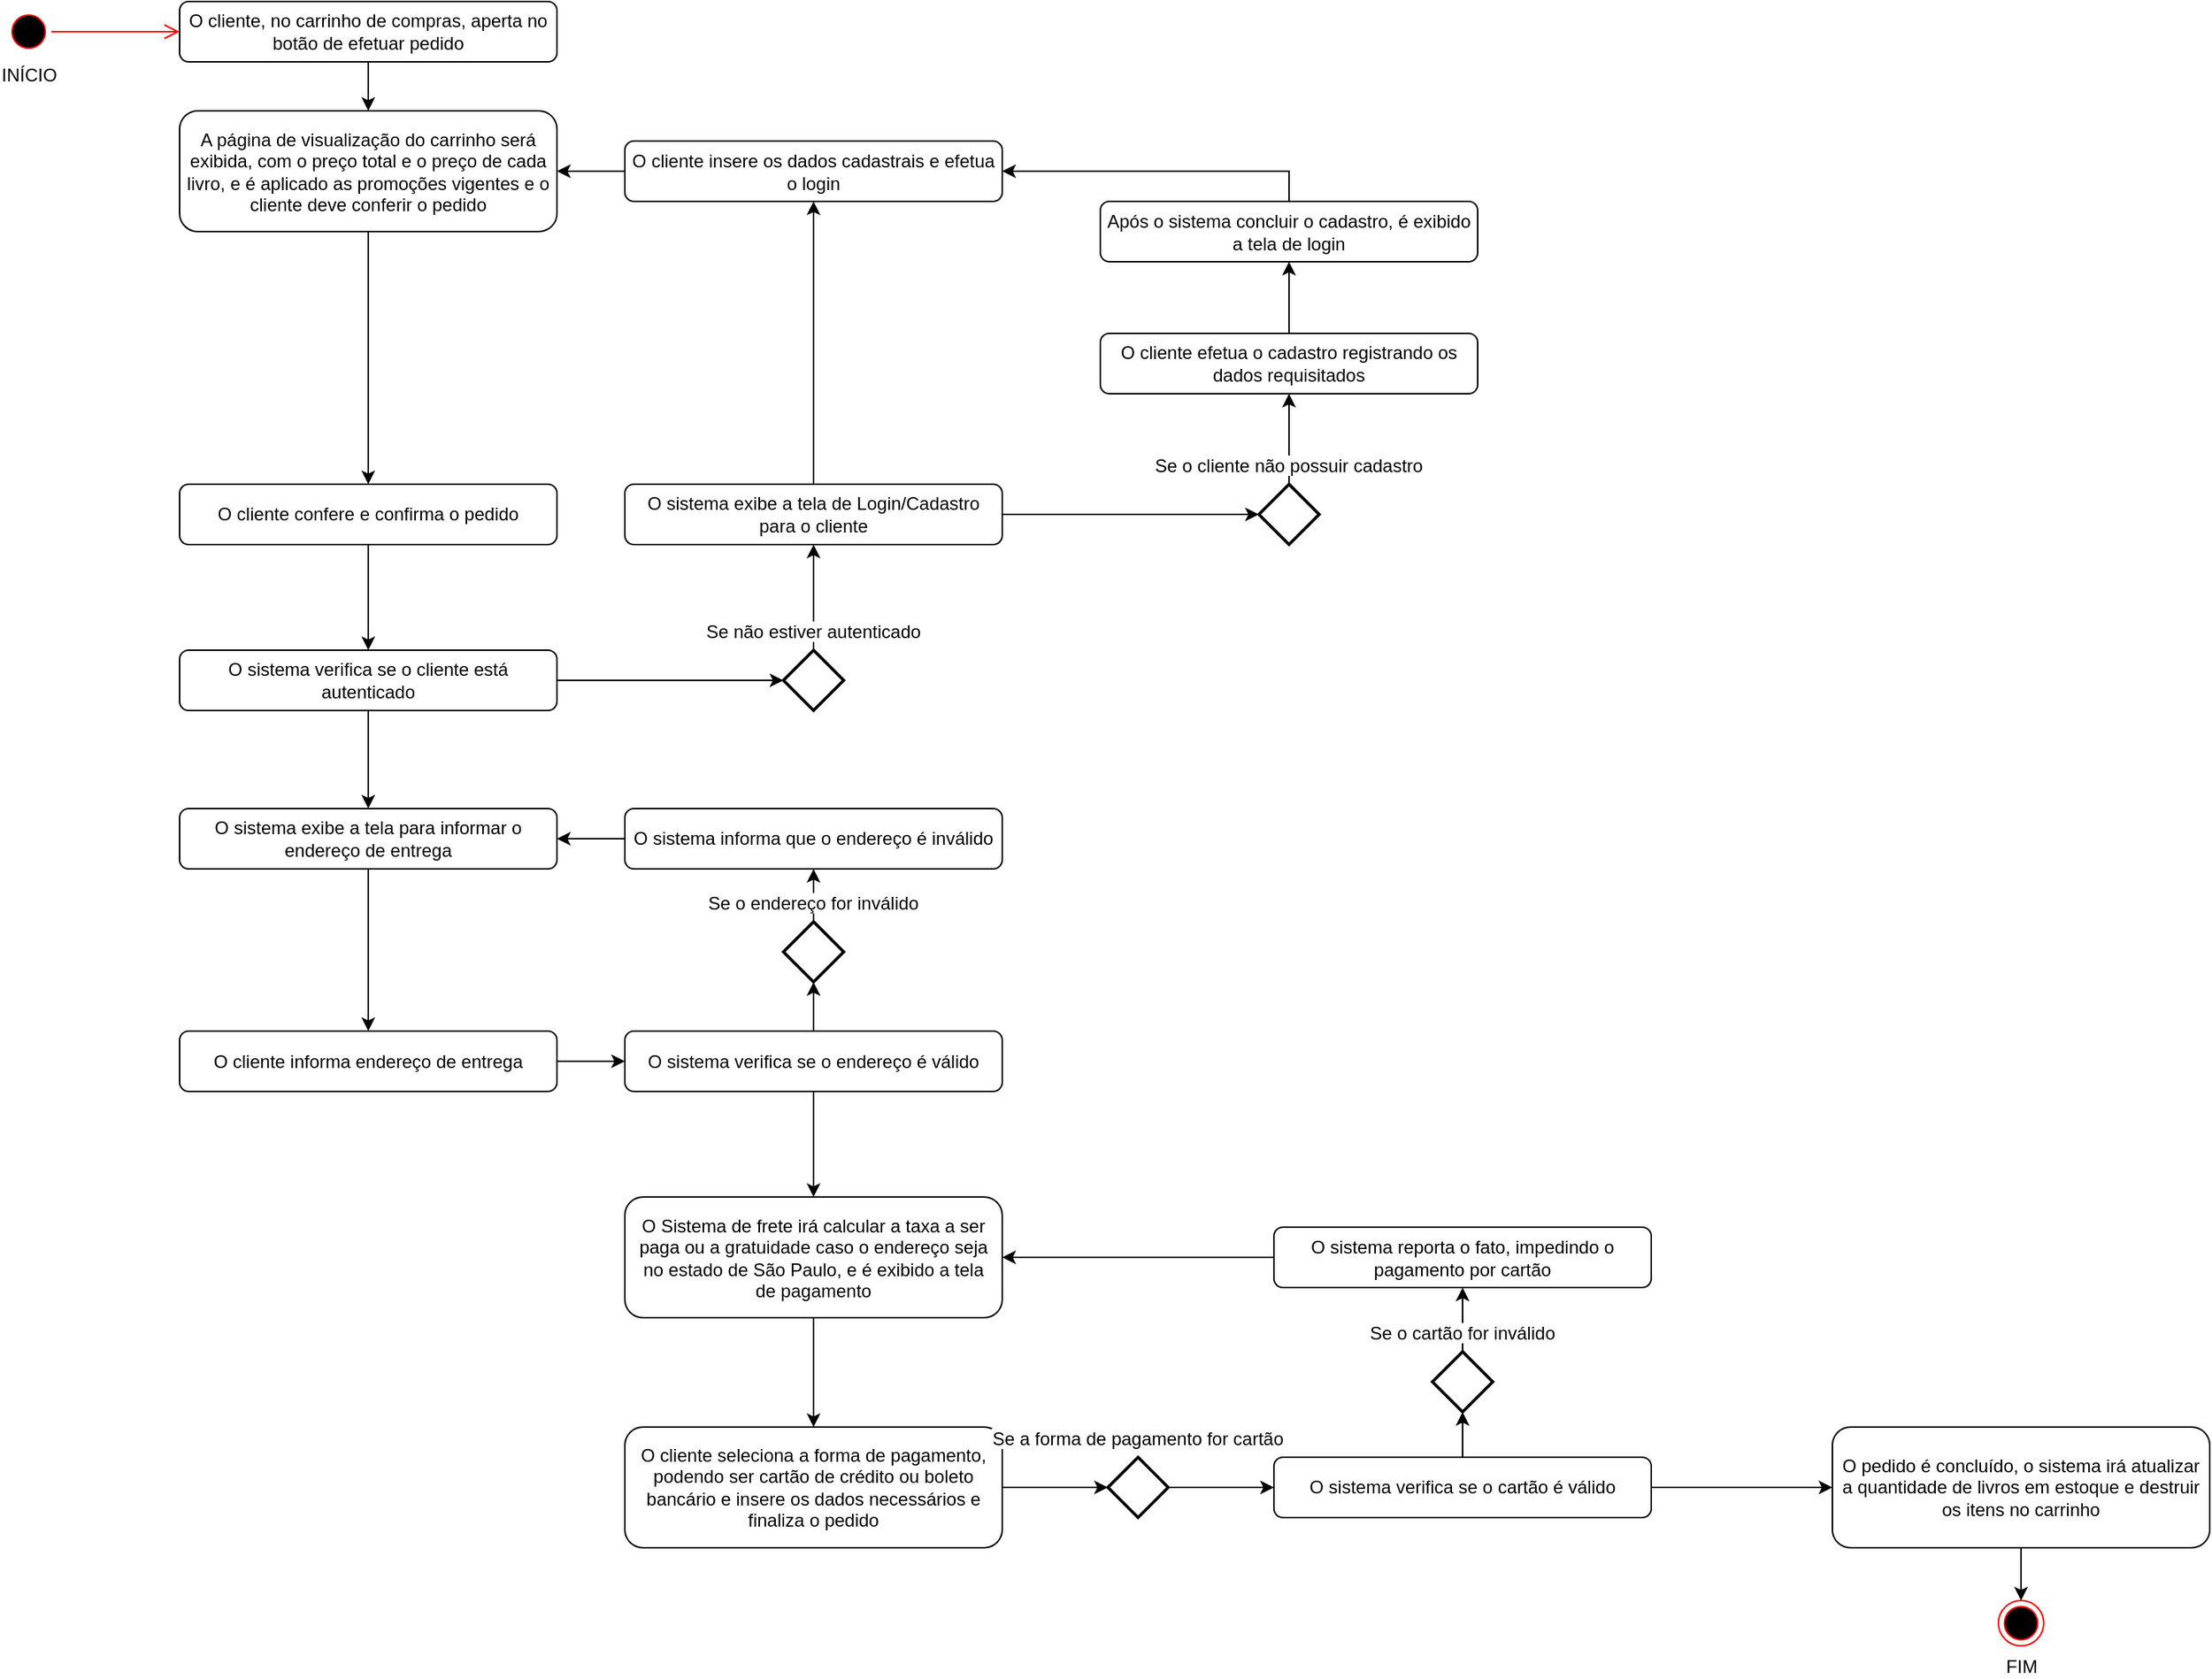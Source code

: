<mxfile version="21.1.6" type="device">
  <diagram name="Página-1" id="4z89tsGptPQQodIInoYD">
    <mxGraphModel dx="1813" dy="1060" grid="1" gridSize="10" guides="1" tooltips="1" connect="1" arrows="1" fold="1" page="1" pageScale="1" pageWidth="827" pageHeight="1169" math="0" shadow="0">
      <root>
        <mxCell id="0" />
        <mxCell id="1" parent="0" />
        <mxCell id="QMWMNx0dkZ8oT64IAFHo-186" value="" style="edgeStyle=orthogonalEdgeStyle;rounded=0;orthogonalLoop=1;jettySize=auto;html=1;" edge="1" parent="1" source="QMWMNx0dkZ8oT64IAFHo-8" target="QMWMNx0dkZ8oT64IAFHo-185">
          <mxGeometry relative="1" as="geometry" />
        </mxCell>
        <mxCell id="QMWMNx0dkZ8oT64IAFHo-8" value="O cliente confere e confirma o pedido " style="rounded=1;whiteSpace=wrap;html=1;verticalAlign=middle;align=center;" vertex="1" parent="1">
          <mxGeometry x="155" y="360" width="250" height="40" as="geometry" />
        </mxCell>
        <mxCell id="QMWMNx0dkZ8oT64IAFHo-1" value="INÍCIO" style="ellipse;html=1;shape=startState;fillColor=#000000;strokeColor=#ff0000;labelPosition=center;verticalLabelPosition=bottom;align=center;verticalAlign=top;" vertex="1" parent="1">
          <mxGeometry x="40" y="45" width="30" height="30" as="geometry" />
        </mxCell>
        <mxCell id="QMWMNx0dkZ8oT64IAFHo-2" value="" style="edgeStyle=orthogonalEdgeStyle;html=1;verticalAlign=bottom;endArrow=open;endSize=8;strokeColor=#ff0000;rounded=0;entryX=0;entryY=0.5;entryDx=0;entryDy=0;" edge="1" source="QMWMNx0dkZ8oT64IAFHo-1" parent="1" target="QMWMNx0dkZ8oT64IAFHo-6">
          <mxGeometry relative="1" as="geometry">
            <mxPoint x="150" y="60" as="targetPoint" />
          </mxGeometry>
        </mxCell>
        <mxCell id="QMWMNx0dkZ8oT64IAFHo-181" style="edgeStyle=orthogonalEdgeStyle;rounded=0;orthogonalLoop=1;jettySize=auto;html=1;" edge="1" parent="1" source="QMWMNx0dkZ8oT64IAFHo-6" target="QMWMNx0dkZ8oT64IAFHo-7">
          <mxGeometry relative="1" as="geometry" />
        </mxCell>
        <mxCell id="QMWMNx0dkZ8oT64IAFHo-6" value="O cliente, no carrinho de compras, aperta no botão de efetuar pedido" style="rounded=1;whiteSpace=wrap;html=1;verticalAlign=middle;align=center;" vertex="1" parent="1">
          <mxGeometry x="155" y="40" width="250" height="40" as="geometry" />
        </mxCell>
        <mxCell id="QMWMNx0dkZ8oT64IAFHo-21" style="edgeStyle=orthogonalEdgeStyle;rounded=0;orthogonalLoop=1;jettySize=auto;html=1;" edge="1" parent="1" source="QMWMNx0dkZ8oT64IAFHo-7" target="QMWMNx0dkZ8oT64IAFHo-8">
          <mxGeometry relative="1" as="geometry" />
        </mxCell>
        <mxCell id="QMWMNx0dkZ8oT64IAFHo-7" value="A página de visualização do carrinho será exibida, com o preço total e o preço de cada livro, e é aplicado as promoções vigentes e o cliente deve conferir o pedido" style="rounded=1;whiteSpace=wrap;html=1;verticalAlign=middle;align=center;" vertex="1" parent="1">
          <mxGeometry x="155" y="112.5" width="250" height="80" as="geometry" />
        </mxCell>
        <mxCell id="QMWMNx0dkZ8oT64IAFHo-68" value="" style="edgeStyle=orthogonalEdgeStyle;rounded=0;orthogonalLoop=1;jettySize=auto;html=1;" edge="1" parent="1" source="QMWMNx0dkZ8oT64IAFHo-26" target="QMWMNx0dkZ8oT64IAFHo-60">
          <mxGeometry relative="1" as="geometry" />
        </mxCell>
        <mxCell id="QMWMNx0dkZ8oT64IAFHo-26" value="O sistema exibe a tela para informar o endereço de entrega " style="rounded=1;whiteSpace=wrap;html=1;verticalAlign=middle;align=center;" vertex="1" parent="1">
          <mxGeometry x="155" y="575" width="250" height="40" as="geometry" />
        </mxCell>
        <mxCell id="QMWMNx0dkZ8oT64IAFHo-47" value="" style="edgeStyle=orthogonalEdgeStyle;rounded=0;orthogonalLoop=1;jettySize=auto;html=1;" edge="1" parent="1" source="QMWMNx0dkZ8oT64IAFHo-32">
          <mxGeometry relative="1" as="geometry">
            <mxPoint x="-269" y="665" as="targetPoint" />
          </mxGeometry>
        </mxCell>
        <mxCell id="QMWMNx0dkZ8oT64IAFHo-52" style="edgeStyle=orthogonalEdgeStyle;rounded=0;orthogonalLoop=1;jettySize=auto;html=1;" edge="1" parent="1" source="QMWMNx0dkZ8oT64IAFHo-46">
          <mxGeometry relative="1" as="geometry">
            <mxPoint x="-45" y="695" as="targetPoint" />
          </mxGeometry>
        </mxCell>
        <mxCell id="QMWMNx0dkZ8oT64IAFHo-92" value="" style="edgeStyle=orthogonalEdgeStyle;rounded=0;orthogonalLoop=1;jettySize=auto;html=1;" edge="1" parent="1" source="QMWMNx0dkZ8oT64IAFHo-60" target="QMWMNx0dkZ8oT64IAFHo-91">
          <mxGeometry relative="1" as="geometry" />
        </mxCell>
        <mxCell id="QMWMNx0dkZ8oT64IAFHo-60" value="O cliente informa endereço de entrega" style="rounded=1;whiteSpace=wrap;html=1;verticalAlign=middle;strokeWidth=1;spacing=5;labelBackgroundColor=default;align=center;" vertex="1" parent="1">
          <mxGeometry x="155" y="722.5" width="250" height="40" as="geometry" />
        </mxCell>
        <mxCell id="QMWMNx0dkZ8oT64IAFHo-71" value="" style="edgeStyle=orthogonalEdgeStyle;rounded=0;orthogonalLoop=1;jettySize=auto;html=1;" edge="1" parent="1" source="QMWMNx0dkZ8oT64IAFHo-65" target="QMWMNx0dkZ8oT64IAFHo-70">
          <mxGeometry relative="1" as="geometry" />
        </mxCell>
        <mxCell id="QMWMNx0dkZ8oT64IAFHo-65" value="Se não estiver autenticado" style="strokeWidth=2;shape=mxgraph.flowchart.decision;verticalAlign=bottom;labelPosition=center;verticalLabelPosition=top;align=center;spacing=5;labelBackgroundColor=default;" vertex="1" parent="1">
          <mxGeometry x="555" y="470" width="40" height="40" as="geometry" />
        </mxCell>
        <mxCell id="QMWMNx0dkZ8oT64IAFHo-175" style="edgeStyle=orthogonalEdgeStyle;rounded=0;orthogonalLoop=1;jettySize=auto;html=1;" edge="1" parent="1" source="QMWMNx0dkZ8oT64IAFHo-70" target="QMWMNx0dkZ8oT64IAFHo-174">
          <mxGeometry relative="1" as="geometry" />
        </mxCell>
        <mxCell id="QMWMNx0dkZ8oT64IAFHo-177" style="edgeStyle=orthogonalEdgeStyle;rounded=0;orthogonalLoop=1;jettySize=auto;html=1;" edge="1" parent="1" source="QMWMNx0dkZ8oT64IAFHo-70" target="QMWMNx0dkZ8oT64IAFHo-80">
          <mxGeometry relative="1" as="geometry" />
        </mxCell>
        <mxCell id="QMWMNx0dkZ8oT64IAFHo-70" value="O sistema exibe a tela de Login/Cadastro para o cliente" style="rounded=1;whiteSpace=wrap;html=1;verticalAlign=middle;strokeWidth=1;spacing=5;labelBackgroundColor=default;align=center;" vertex="1" parent="1">
          <mxGeometry x="450" y="360" width="250" height="40" as="geometry" />
        </mxCell>
        <mxCell id="QMWMNx0dkZ8oT64IAFHo-81" value="" style="edgeStyle=orthogonalEdgeStyle;rounded=0;orthogonalLoop=1;jettySize=auto;html=1;entryX=1;entryY=0.5;entryDx=0;entryDy=0;exitX=0.5;exitY=0;exitDx=0;exitDy=0;" edge="1" parent="1" source="QMWMNx0dkZ8oT64IAFHo-73" target="QMWMNx0dkZ8oT64IAFHo-80">
          <mxGeometry relative="1" as="geometry" />
        </mxCell>
        <mxCell id="QMWMNx0dkZ8oT64IAFHo-73" value="Após o sistema concluir o cadastro, é exibido a tela de login" style="rounded=1;whiteSpace=wrap;html=1;verticalAlign=middle;strokeWidth=1;spacing=5;labelBackgroundColor=default;align=center;" vertex="1" parent="1">
          <mxGeometry x="765" y="172.5" width="250" height="40" as="geometry" />
        </mxCell>
        <mxCell id="QMWMNx0dkZ8oT64IAFHo-79" style="edgeStyle=orthogonalEdgeStyle;rounded=0;orthogonalLoop=1;jettySize=auto;html=1;" edge="1" parent="1" source="QMWMNx0dkZ8oT64IAFHo-77" target="QMWMNx0dkZ8oT64IAFHo-73">
          <mxGeometry relative="1" as="geometry" />
        </mxCell>
        <mxCell id="QMWMNx0dkZ8oT64IAFHo-77" value="O cliente efetua o cadastro registrando os dados requisitados" style="rounded=1;whiteSpace=wrap;html=1;verticalAlign=middle;strokeWidth=1;spacing=5;labelBackgroundColor=default;align=center;" vertex="1" parent="1">
          <mxGeometry x="765" y="260" width="250" height="40" as="geometry" />
        </mxCell>
        <mxCell id="QMWMNx0dkZ8oT64IAFHo-83" style="edgeStyle=orthogonalEdgeStyle;rounded=0;orthogonalLoop=1;jettySize=auto;html=1;" edge="1" parent="1" source="QMWMNx0dkZ8oT64IAFHo-80" target="QMWMNx0dkZ8oT64IAFHo-7">
          <mxGeometry relative="1" as="geometry" />
        </mxCell>
        <mxCell id="QMWMNx0dkZ8oT64IAFHo-80" value="O cliente insere os dados cadastrais e efetua o login" style="rounded=1;whiteSpace=wrap;html=1;verticalAlign=middle;strokeWidth=1;spacing=5;labelBackgroundColor=default;align=center;" vertex="1" parent="1">
          <mxGeometry x="450" y="132.5" width="250" height="40" as="geometry" />
        </mxCell>
        <mxCell id="QMWMNx0dkZ8oT64IAFHo-103" style="edgeStyle=orthogonalEdgeStyle;rounded=0;orthogonalLoop=1;jettySize=auto;html=1;" edge="1" parent="1" source="QMWMNx0dkZ8oT64IAFHo-87" target="QMWMNx0dkZ8oT64IAFHo-102">
          <mxGeometry relative="1" as="geometry" />
        </mxCell>
        <mxCell id="QMWMNx0dkZ8oT64IAFHo-87" value="Se o endereço for inválido" style="strokeWidth=2;shape=mxgraph.flowchart.decision;verticalAlign=bottom;labelPosition=center;verticalLabelPosition=top;align=center;spacing=5;labelBackgroundColor=default;" vertex="1" parent="1">
          <mxGeometry x="555" y="650" width="40" height="40" as="geometry" />
        </mxCell>
        <mxCell id="QMWMNx0dkZ8oT64IAFHo-94" style="edgeStyle=orthogonalEdgeStyle;rounded=0;orthogonalLoop=1;jettySize=auto;html=1;" edge="1" parent="1" source="QMWMNx0dkZ8oT64IAFHo-91" target="QMWMNx0dkZ8oT64IAFHo-87">
          <mxGeometry relative="1" as="geometry" />
        </mxCell>
        <mxCell id="QMWMNx0dkZ8oT64IAFHo-108" value="" style="edgeStyle=orthogonalEdgeStyle;rounded=0;orthogonalLoop=1;jettySize=auto;html=1;" edge="1" parent="1" source="QMWMNx0dkZ8oT64IAFHo-91" target="QMWMNx0dkZ8oT64IAFHo-107">
          <mxGeometry relative="1" as="geometry" />
        </mxCell>
        <mxCell id="QMWMNx0dkZ8oT64IAFHo-91" value="O sistema verifica se o endereço é válido" style="whiteSpace=wrap;html=1;verticalAlign=middle;rounded=1;strokeWidth=1;spacing=5;labelBackgroundColor=default;align=center;" vertex="1" parent="1">
          <mxGeometry x="450" y="722.5" width="250" height="40" as="geometry" />
        </mxCell>
        <mxCell id="QMWMNx0dkZ8oT64IAFHo-104" style="edgeStyle=orthogonalEdgeStyle;rounded=0;orthogonalLoop=1;jettySize=auto;html=1;" edge="1" parent="1" source="QMWMNx0dkZ8oT64IAFHo-102" target="QMWMNx0dkZ8oT64IAFHo-26">
          <mxGeometry relative="1" as="geometry" />
        </mxCell>
        <mxCell id="QMWMNx0dkZ8oT64IAFHo-102" value="O sistema informa que o endereço é inválido" style="rounded=1;whiteSpace=wrap;html=1;verticalAlign=middle;align=center;" vertex="1" parent="1">
          <mxGeometry x="450" y="575" width="250" height="40" as="geometry" />
        </mxCell>
        <mxCell id="QMWMNx0dkZ8oT64IAFHo-110" value="" style="edgeStyle=orthogonalEdgeStyle;rounded=0;orthogonalLoop=1;jettySize=auto;html=1;" edge="1" parent="1" source="QMWMNx0dkZ8oT64IAFHo-107" target="QMWMNx0dkZ8oT64IAFHo-109">
          <mxGeometry relative="1" as="geometry" />
        </mxCell>
        <mxCell id="QMWMNx0dkZ8oT64IAFHo-107" value="O Sistema de frete irá calcular a taxa a ser paga ou a gratuidade caso o endereço seja no estado de São Paulo, e é exibido a tela de pagamento" style="rounded=1;whiteSpace=wrap;html=1;verticalAlign=middle;strokeWidth=1;spacing=5;labelBackgroundColor=default;align=center;" vertex="1" parent="1">
          <mxGeometry x="450" y="832.5" width="250" height="80" as="geometry" />
        </mxCell>
        <mxCell id="QMWMNx0dkZ8oT64IAFHo-115" style="edgeStyle=orthogonalEdgeStyle;rounded=0;orthogonalLoop=1;jettySize=auto;html=1;" edge="1" parent="1" source="QMWMNx0dkZ8oT64IAFHo-109" target="QMWMNx0dkZ8oT64IAFHo-114">
          <mxGeometry relative="1" as="geometry" />
        </mxCell>
        <mxCell id="QMWMNx0dkZ8oT64IAFHo-109" value="O cliente seleciona a forma de pagamento, podendo ser cartão de crédito ou boleto bancário e insere os dados necessários e finaliza o pedido" style="whiteSpace=wrap;html=1;verticalAlign=middle;rounded=1;strokeWidth=1;spacing=5;labelBackgroundColor=default;align=center;" vertex="1" parent="1">
          <mxGeometry x="450" y="985" width="250" height="80" as="geometry" />
        </mxCell>
        <mxCell id="QMWMNx0dkZ8oT64IAFHo-118" value="" style="edgeStyle=orthogonalEdgeStyle;rounded=0;orthogonalLoop=1;jettySize=auto;html=1;" edge="1" parent="1" source="QMWMNx0dkZ8oT64IAFHo-114" target="QMWMNx0dkZ8oT64IAFHo-117">
          <mxGeometry relative="1" as="geometry" />
        </mxCell>
        <mxCell id="QMWMNx0dkZ8oT64IAFHo-114" value="Se a forma de pagamento for cartão" style="strokeWidth=2;shape=mxgraph.flowchart.decision;verticalAlign=bottom;labelPosition=center;verticalLabelPosition=top;align=center;spacing=5;labelBackgroundColor=default;" vertex="1" parent="1">
          <mxGeometry x="770" y="1005" width="40" height="40" as="geometry" />
        </mxCell>
        <mxCell id="QMWMNx0dkZ8oT64IAFHo-122" style="edgeStyle=orthogonalEdgeStyle;rounded=0;orthogonalLoop=1;jettySize=auto;html=1;entryX=0.5;entryY=1;entryDx=0;entryDy=0;entryPerimeter=0;" edge="1" parent="1" source="QMWMNx0dkZ8oT64IAFHo-117" target="QMWMNx0dkZ8oT64IAFHo-120">
          <mxGeometry relative="1" as="geometry" />
        </mxCell>
        <mxCell id="QMWMNx0dkZ8oT64IAFHo-180" value="" style="edgeStyle=orthogonalEdgeStyle;rounded=0;orthogonalLoop=1;jettySize=auto;html=1;" edge="1" parent="1" source="QMWMNx0dkZ8oT64IAFHo-117" target="QMWMNx0dkZ8oT64IAFHo-179">
          <mxGeometry relative="1" as="geometry" />
        </mxCell>
        <mxCell id="QMWMNx0dkZ8oT64IAFHo-117" value="O sistema verifica se o cartão é válido" style="rounded=1;whiteSpace=wrap;html=1;verticalAlign=middle;strokeWidth=1;spacing=5;labelBackgroundColor=default;align=center;" vertex="1" parent="1">
          <mxGeometry x="880" y="1005" width="250" height="40" as="geometry" />
        </mxCell>
        <mxCell id="QMWMNx0dkZ8oT64IAFHo-127" value="" style="edgeStyle=orthogonalEdgeStyle;rounded=0;orthogonalLoop=1;jettySize=auto;html=1;" edge="1" parent="1" source="QMWMNx0dkZ8oT64IAFHo-120" target="QMWMNx0dkZ8oT64IAFHo-126">
          <mxGeometry relative="1" as="geometry" />
        </mxCell>
        <mxCell id="QMWMNx0dkZ8oT64IAFHo-120" value="Se o cartão for inválido" style="strokeWidth=2;shape=mxgraph.flowchart.decision;verticalAlign=bottom;labelPosition=center;verticalLabelPosition=top;align=center;spacing=5;labelBackgroundColor=default;" vertex="1" parent="1">
          <mxGeometry x="985" y="935" width="40" height="40" as="geometry" />
        </mxCell>
        <mxCell id="QMWMNx0dkZ8oT64IAFHo-128" style="edgeStyle=orthogonalEdgeStyle;rounded=0;orthogonalLoop=1;jettySize=auto;html=1;" edge="1" parent="1" source="QMWMNx0dkZ8oT64IAFHo-126" target="QMWMNx0dkZ8oT64IAFHo-107">
          <mxGeometry relative="1" as="geometry" />
        </mxCell>
        <mxCell id="QMWMNx0dkZ8oT64IAFHo-126" value="O sistema reporta o fato, impedindo o pagamento por cartão" style="rounded=1;whiteSpace=wrap;html=1;verticalAlign=middle;strokeWidth=1;spacing=5;labelBackgroundColor=default;align=center;" vertex="1" parent="1">
          <mxGeometry x="880" y="852.5" width="250" height="40" as="geometry" />
        </mxCell>
        <mxCell id="QMWMNx0dkZ8oT64IAFHo-171" value="FIM" style="ellipse;html=1;shape=endState;fillColor=#000000;strokeColor=#ff0000;verticalAlign=top;labelBackgroundColor=none;labelPosition=center;verticalLabelPosition=bottom;align=center;" vertex="1" parent="1">
          <mxGeometry x="1360" y="1100" width="30" height="30" as="geometry" />
        </mxCell>
        <mxCell id="QMWMNx0dkZ8oT64IAFHo-176" style="edgeStyle=orthogonalEdgeStyle;rounded=0;orthogonalLoop=1;jettySize=auto;html=1;" edge="1" parent="1" source="QMWMNx0dkZ8oT64IAFHo-174" target="QMWMNx0dkZ8oT64IAFHo-77">
          <mxGeometry relative="1" as="geometry" />
        </mxCell>
        <mxCell id="QMWMNx0dkZ8oT64IAFHo-174" value="Se o cliente não possuir cadastro" style="strokeWidth=2;shape=mxgraph.flowchart.decision;verticalAlign=bottom;labelPosition=center;verticalLabelPosition=top;align=center;spacing=5;labelBackgroundColor=default;" vertex="1" parent="1">
          <mxGeometry x="870" y="360" width="40" height="40" as="geometry" />
        </mxCell>
        <mxCell id="QMWMNx0dkZ8oT64IAFHo-184" style="edgeStyle=orthogonalEdgeStyle;rounded=0;orthogonalLoop=1;jettySize=auto;html=1;entryX=0.5;entryY=0;entryDx=0;entryDy=0;" edge="1" parent="1" source="QMWMNx0dkZ8oT64IAFHo-179" target="QMWMNx0dkZ8oT64IAFHo-171">
          <mxGeometry relative="1" as="geometry" />
        </mxCell>
        <mxCell id="QMWMNx0dkZ8oT64IAFHo-179" value="O pedido é concluído, o sistema irá atualizar a quantidade de livros em estoque e destruir os itens no carrinho" style="whiteSpace=wrap;html=1;rounded=1;strokeWidth=1;spacing=5;labelBackgroundColor=default;" vertex="1" parent="1">
          <mxGeometry x="1250" y="985" width="250" height="80" as="geometry" />
        </mxCell>
        <mxCell id="QMWMNx0dkZ8oT64IAFHo-187" style="edgeStyle=orthogonalEdgeStyle;rounded=0;orthogonalLoop=1;jettySize=auto;html=1;entryX=0.5;entryY=0;entryDx=0;entryDy=0;" edge="1" parent="1" source="QMWMNx0dkZ8oT64IAFHo-185" target="QMWMNx0dkZ8oT64IAFHo-26">
          <mxGeometry relative="1" as="geometry" />
        </mxCell>
        <mxCell id="QMWMNx0dkZ8oT64IAFHo-188" style="edgeStyle=orthogonalEdgeStyle;rounded=0;orthogonalLoop=1;jettySize=auto;html=1;" edge="1" parent="1" source="QMWMNx0dkZ8oT64IAFHo-185" target="QMWMNx0dkZ8oT64IAFHo-65">
          <mxGeometry relative="1" as="geometry" />
        </mxCell>
        <mxCell id="QMWMNx0dkZ8oT64IAFHo-185" value="O sistema verifica se o cliente está autenticado" style="rounded=1;whiteSpace=wrap;html=1;" vertex="1" parent="1">
          <mxGeometry x="155" y="470" width="250" height="40" as="geometry" />
        </mxCell>
      </root>
    </mxGraphModel>
  </diagram>
</mxfile>
